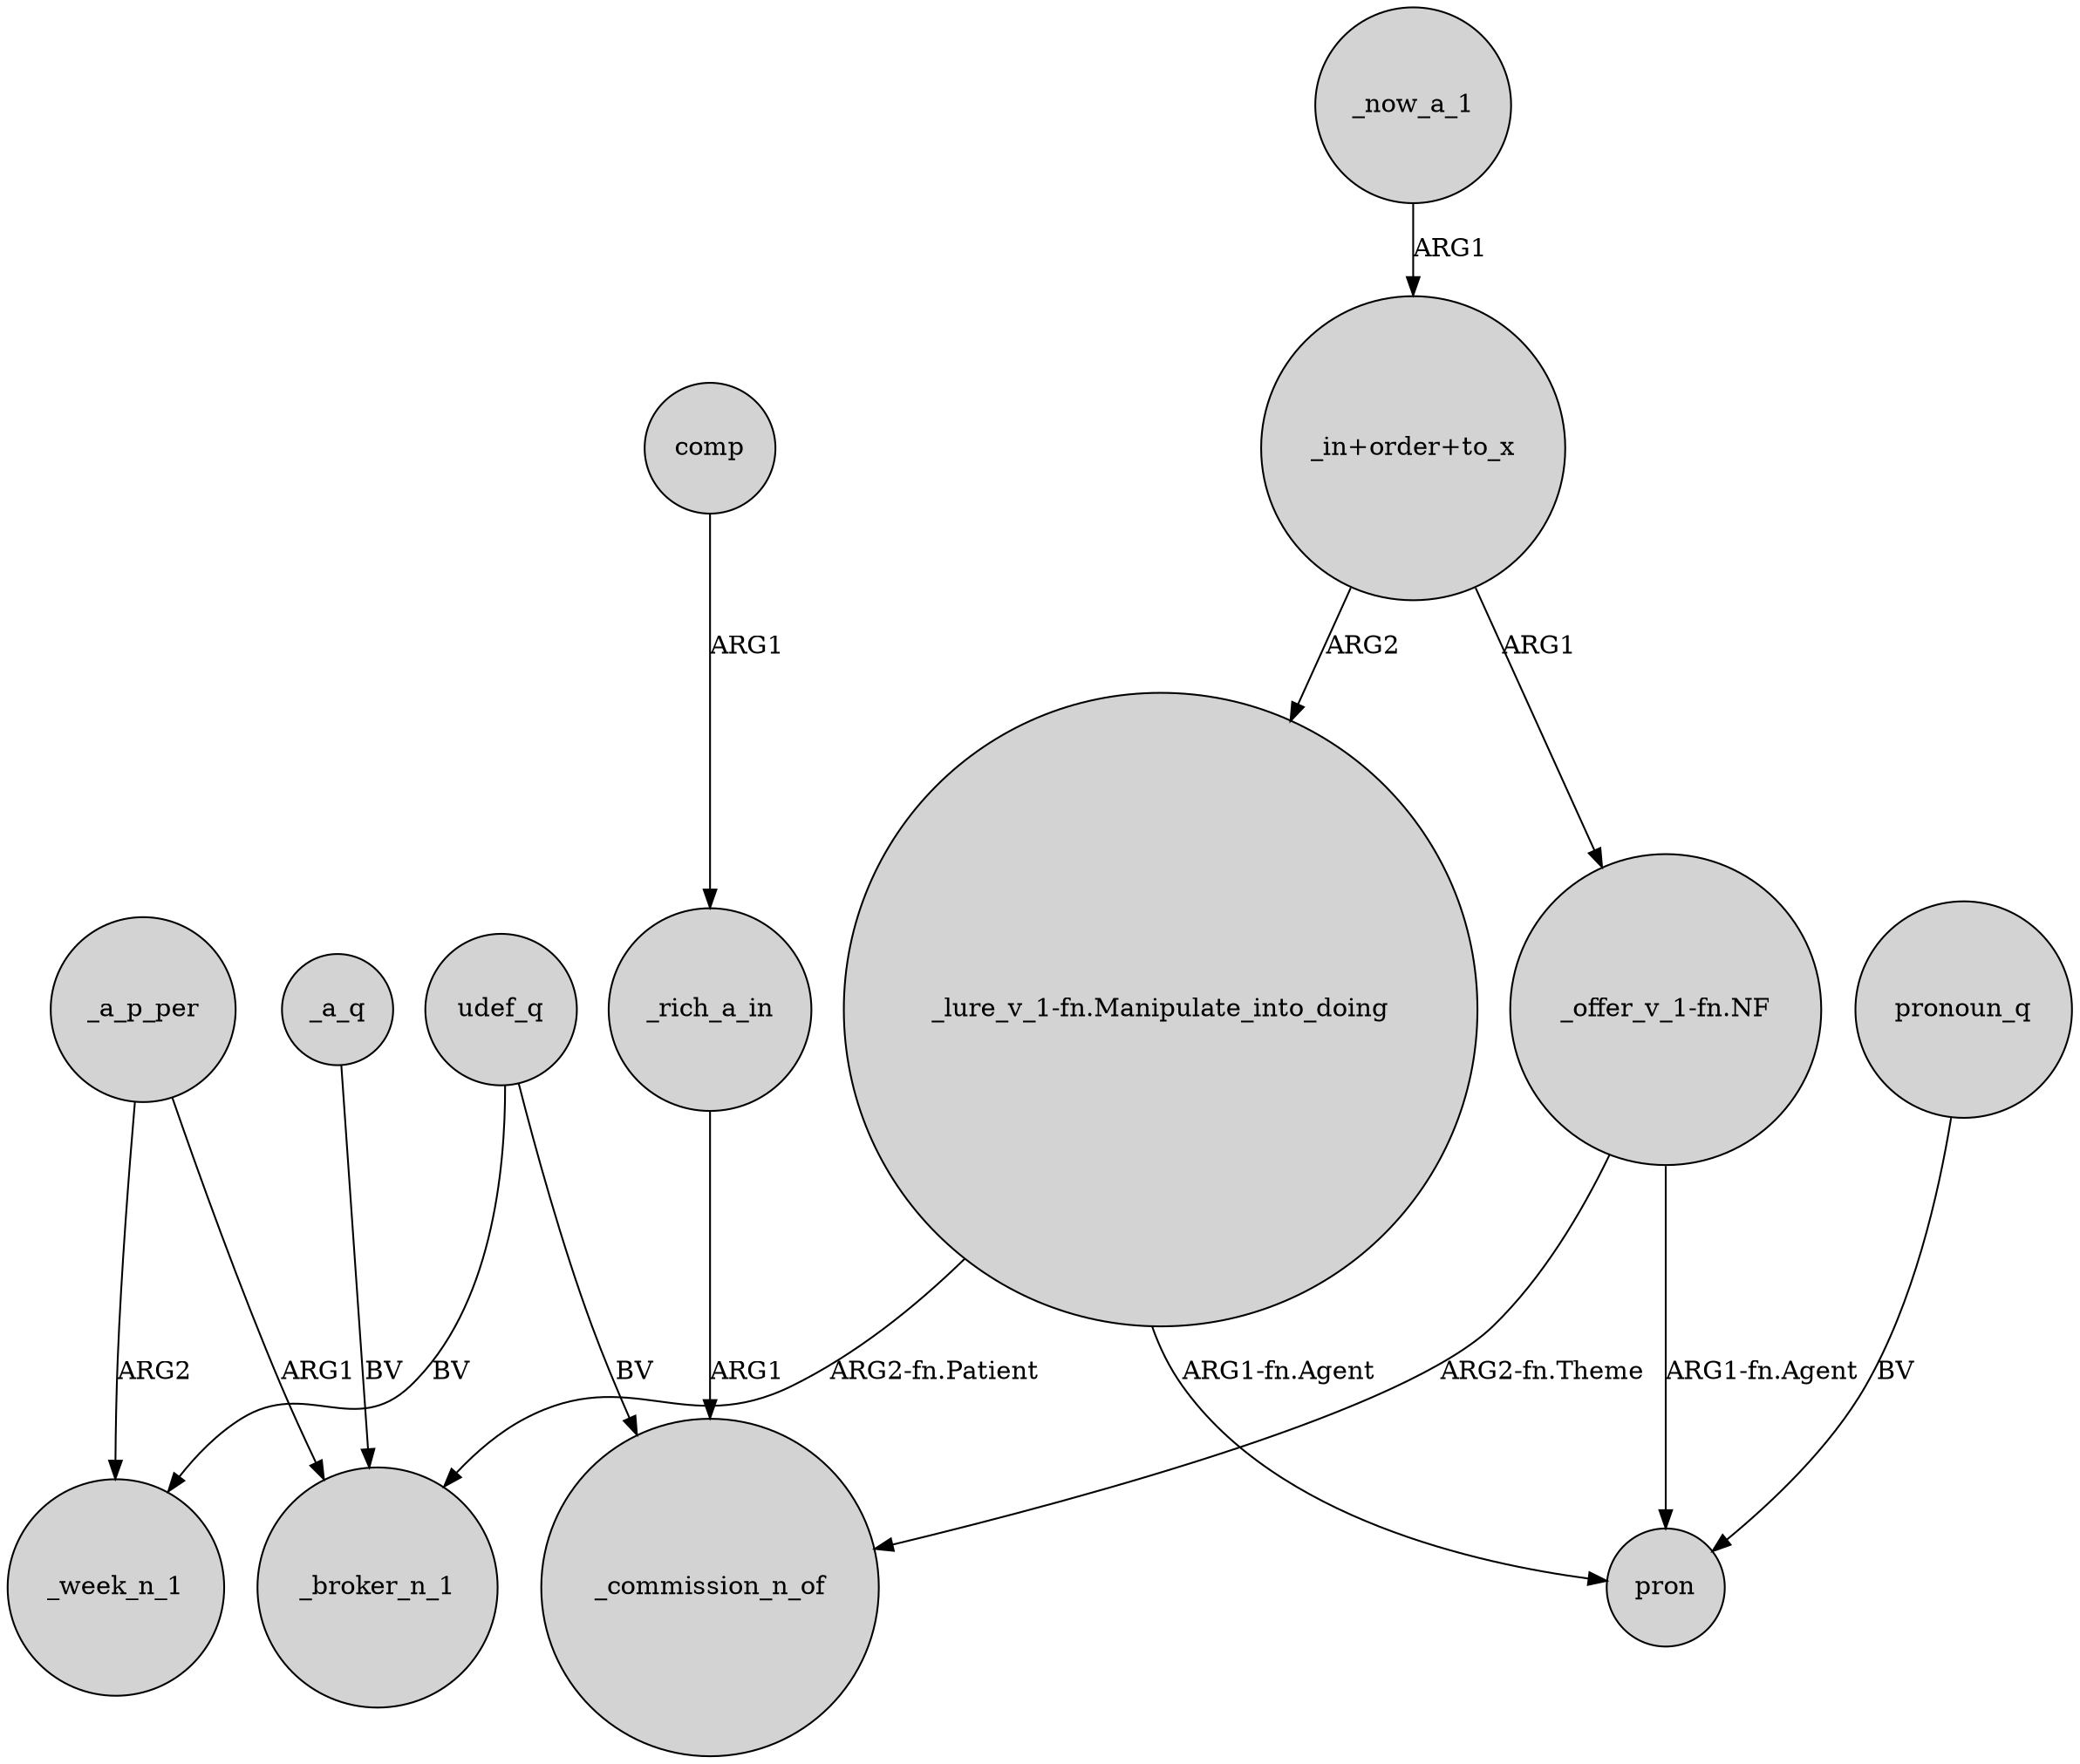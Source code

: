 digraph {
	node [shape=circle style=filled]
	"_in+order+to_x" -> "_offer_v_1-fn.NF" [label=ARG1]
	"_in+order+to_x" -> "_lure_v_1-fn.Manipulate_into_doing" [label=ARG2]
	"_lure_v_1-fn.Manipulate_into_doing" -> pron [label="ARG1-fn.Agent"]
	comp -> _rich_a_in [label=ARG1]
	_a_p_per -> _broker_n_1 [label=ARG1]
	"_lure_v_1-fn.Manipulate_into_doing" -> _broker_n_1 [label="ARG2-fn.Patient"]
	"_offer_v_1-fn.NF" -> _commission_n_of [label="ARG2-fn.Theme"]
	pronoun_q -> pron [label=BV]
	udef_q -> _week_n_1 [label=BV]
	_rich_a_in -> _commission_n_of [label=ARG1]
	_a_p_per -> _week_n_1 [label=ARG2]
	_now_a_1 -> "_in+order+to_x" [label=ARG1]
	_a_q -> _broker_n_1 [label=BV]
	udef_q -> _commission_n_of [label=BV]
	"_offer_v_1-fn.NF" -> pron [label="ARG1-fn.Agent"]
}
